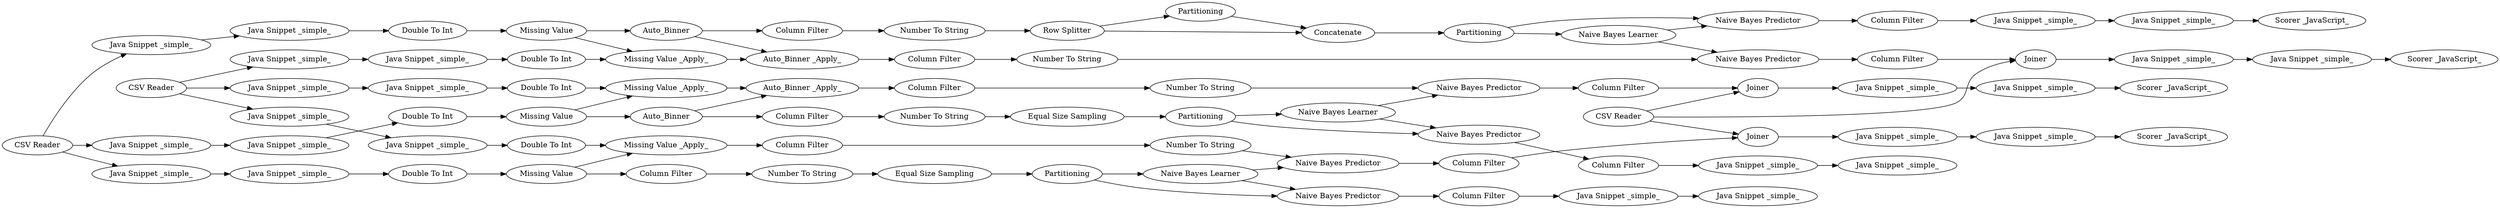 digraph {
	20 [label="CSV Reader"]
	21 [label="CSV Reader"]
	22 [label="Missing Value"]
	23 [label="Missing Value _Apply_"]
	29 [label="Column Filter"]
	30 [label="Java Snippet _simple_"]
	37 [label="Java Snippet _simple_"]
	38 [label="CSV Reader"]
	39 [label="Column Filter"]
	40 [label=Joiner]
	41 [label="Java Snippet _simple_"]
	42 [label="Java Snippet _simple_"]
	92 [label="Java Snippet _simple_"]
	93 [label="Java Snippet _simple_"]
	101 [label="Scorer _JavaScript_"]
	102 [label="Number To String"]
	103 [label=Partitioning]
	104 [label="Naive Bayes Learner"]
	105 [label="Naive Bayes Predictor"]
	107 [label="Number To String"]
	108 [label="Naive Bayes Predictor"]
	109 [label=Auto_Binner]
	110 [label="Auto_Binner _Apply_"]
	111 [label="Column Filter"]
	112 [label="Column Filter"]
	113 [label="Java Snippet _simple_"]
	114 [label="Java Snippet _simple_"]
	115 [label="Double To Int"]
	116 [label="Double To Int"]
	117 [label="Equal Size Sampling"]
	118 [label="Java Snippet _simple_"]
	119 [label="Java Snippet _simple_"]
	120 [label="Double To Int"]
	121 [label="Double To Int"]
	122 [label="Equal Size Sampling"]
	123 [label="Java Snippet _simple_"]
	124 [label="Column Filter"]
	126 [label="Java Snippet _simple_"]
	127 [label=Joiner]
	128 [label="Column Filter"]
	129 [label="Column Filter"]
	130 [label="Java Snippet _simple_"]
	131 [label="Java Snippet _simple_"]
	132 [label="Missing Value _Apply_"]
	133 [label="Missing Value"]
	134 [label="Number To String"]
	135 [label="Naive Bayes Predictor"]
	137 [label=Partitioning]
	138 [label="Naive Bayes Learner"]
	139 [label="Naive Bayes Predictor"]
	140 [label="Java Snippet _simple_"]
	141 [label="Column Filter"]
	142 [label="Java Snippet _simple_"]
	143 [label="Scorer _JavaScript_"]
	144 [label="Number To String"]
	145 [label=Partitioning]
	146 [label="Row Splitter"]
	147 [label=Concatenate]
	148 [label="Java Snippet _simple_"]
	149 [label="Java Snippet _simple_"]
	150 [label=Partitioning]
	151 [label="Naive Bayes Learner"]
	152 [label="Naive Bayes Predictor"]
	153 [label="Missing Value _Apply_"]
	154 [label="Missing Value"]
	155 [label="Number To String"]
	156 [label="Naive Bayes Predictor"]
	157 [label="Java Snippet _simple_"]
	158 [label="Java Snippet _simple_"]
	159 [label="Column Filter"]
	160 [label="Java Snippet _simple_"]
	161 [label=Joiner]
	162 [label="Column Filter"]
	163 [label="Double To Int"]
	164 [label="Scorer _JavaScript_"]
	165 [label="Number To String"]
	167 [label="Java Snippet _simple_"]
	168 [label="Column Filter"]
	169 [label="Java Snippet _simple_"]
	170 [label="Column Filter"]
	171 [label="Java Snippet _simple_"]
	172 [label="Double To Int"]
	173 [label=Auto_Binner]
	174 [label="Auto_Binner _Apply_"]
	175 [label="Scorer _JavaScript_"]
	20 -> 92
	20 -> 119
	20 -> 149
	21 -> 113
	21 -> 130
	21 -> 157
	22 -> 23
	22 -> 109
	23 -> 110
	29 -> 30
	30 -> 37
	38 -> 40
	38 -> 127
	38 -> 161
	39 -> 40
	40 -> 42
	41 -> 101
	42 -> 41
	92 -> 93
	93 -> 115
	102 -> 117
	103 -> 105
	103 -> 104
	104 -> 105
	104 -> 108
	105 -> 29
	107 -> 108
	108 -> 39
	109 -> 111
	109 -> 110
	110 -> 112
	111 -> 102
	112 -> 107
	113 -> 114
	114 -> 116
	115 -> 22
	116 -> 23
	117 -> 103
	118 -> 121
	119 -> 123
	120 -> 133
	121 -> 132
	122 -> 137
	123 -> 120
	124 -> 142
	126 -> 143
	127 -> 131
	128 -> 144
	129 -> 134
	130 -> 118
	131 -> 126
	132 -> 129
	133 -> 132
	133 -> 128
	134 -> 135
	135 -> 141
	137 -> 139
	137 -> 138
	138 -> 139
	138 -> 135
	139 -> 124
	141 -> 127
	142 -> 140
	144 -> 122
	145 -> 147
	146 -> 145
	146 -> 147
	147 -> 150
	148 -> 163
	149 -> 167
	150 -> 152
	150 -> 151
	151 -> 152
	151 -> 156
	152 -> 168
	153 -> 174
	154 -> 153
	154 -> 173
	155 -> 156
	156 -> 170
	157 -> 148
	158 -> 160
	159 -> 155
	160 -> 164
	161 -> 158
	162 -> 165
	163 -> 153
	165 -> 146
	167 -> 172
	168 -> 171
	169 -> 175
	170 -> 161
	171 -> 169
	172 -> 154
	173 -> 174
	173 -> 162
	174 -> 159
	rankdir=LR
}
